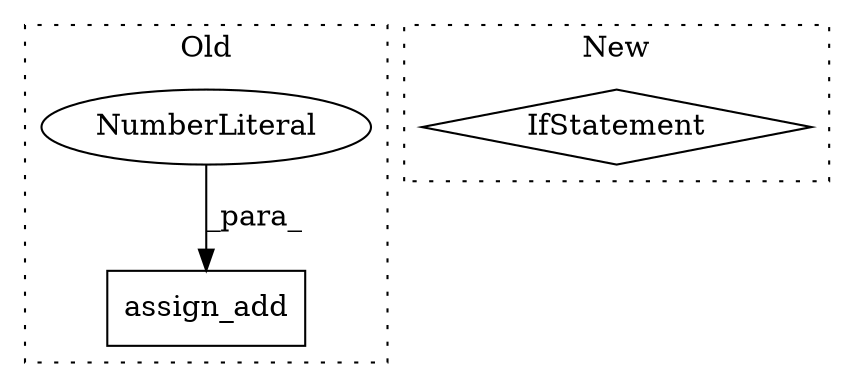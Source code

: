 digraph G {
subgraph cluster0 {
1 [label="assign_add" a="32" s="6646,6658" l="11,1" shape="box"];
3 [label="NumberLiteral" a="34" s="6657" l="1" shape="ellipse"];
label = "Old";
style="dotted";
}
subgraph cluster1 {
2 [label="IfStatement" a="25" s="5623,5644" l="4,2" shape="diamond"];
label = "New";
style="dotted";
}
3 -> 1 [label="_para_"];
}